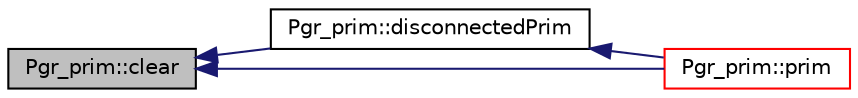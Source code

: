 digraph "Pgr_prim::clear"
{
  edge [fontname="Helvetica",fontsize="10",labelfontname="Helvetica",labelfontsize="10"];
  node [fontname="Helvetica",fontsize="10",shape=record];
  rankdir="LR";
  Node1 [label="Pgr_prim::clear",height=0.2,width=0.4,color="black", fillcolor="grey75", style="filled", fontcolor="black"];
  Node1 -> Node2 [dir="back",color="midnightblue",fontsize="10",style="solid",fontname="Helvetica"];
  Node2 [label="Pgr_prim::disconnectedPrim",height=0.2,width=0.4,color="black", fillcolor="white", style="filled",URL="$classPgr__prim.html#a8a8cc66a84718a95b9cd36b3b9c6fe39"];
  Node2 -> Node3 [dir="back",color="midnightblue",fontsize="10",style="solid",fontname="Helvetica"];
  Node3 [label="Pgr_prim::prim",height=0.2,width=0.4,color="red", fillcolor="white", style="filled",URL="$classPgr__prim.html#ac0fb5878a822e585b21df0189c3697c8"];
  Node1 -> Node3 [dir="back",color="midnightblue",fontsize="10",style="solid",fontname="Helvetica"];
}
